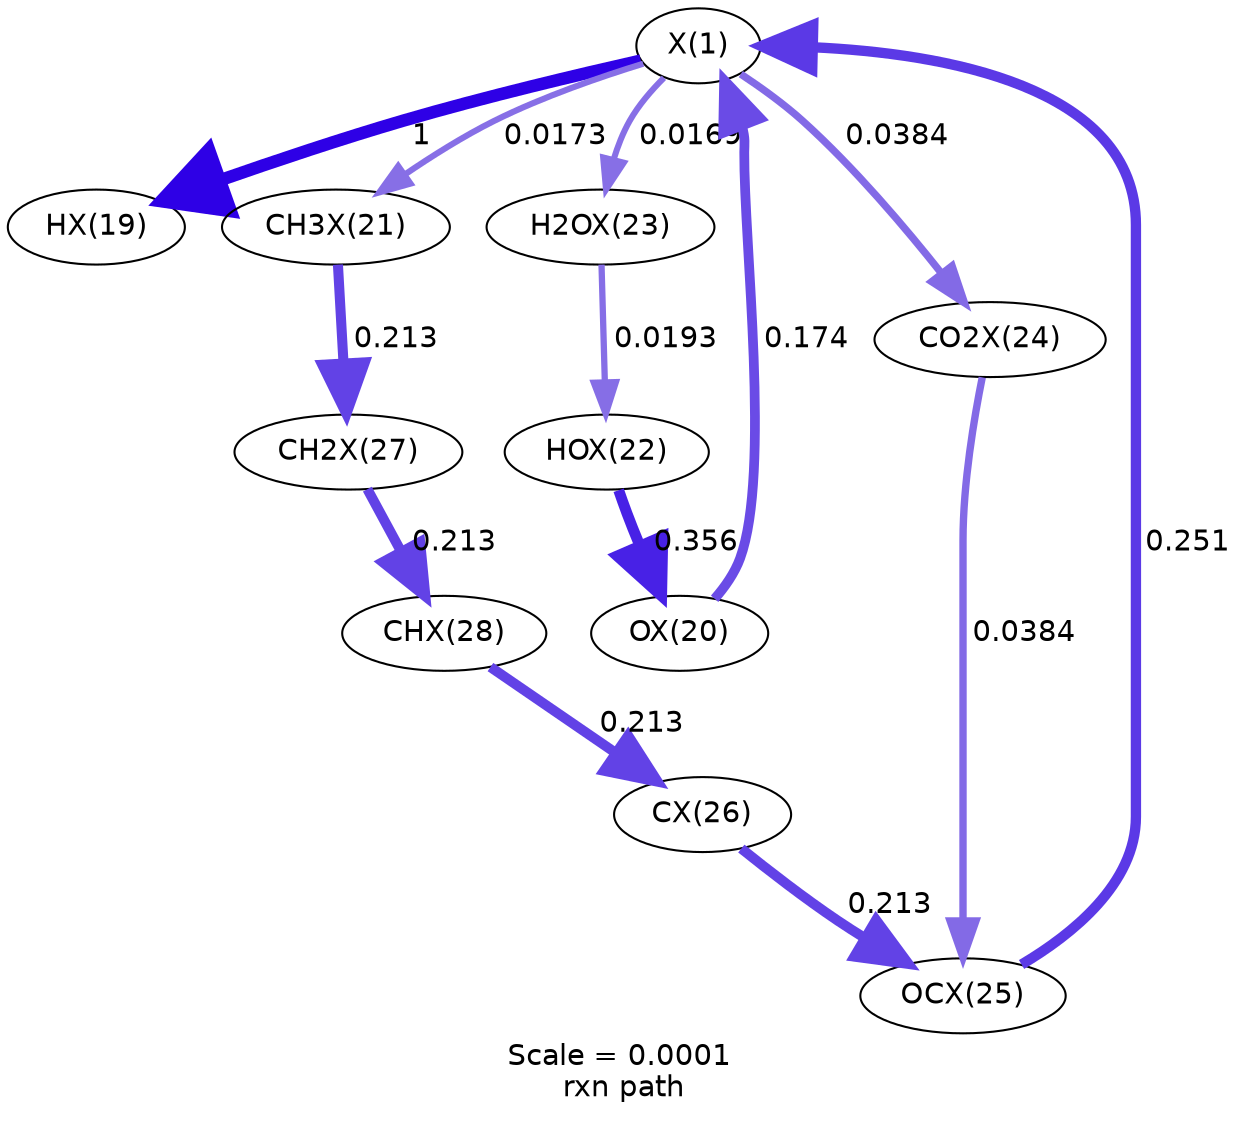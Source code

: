 digraph reaction_paths {
center=1;
s22 -> s23[fontname="Helvetica", penwidth=6, arrowsize=3, color="0.7, 1.5, 0.9"
, label=" 1"];
s24 -> s22[fontname="Helvetica", penwidth=4.68, arrowsize=2.34, color="0.7, 0.674, 0.9"
, label=" 0.174"];
s22 -> s25[fontname="Helvetica", penwidth=2.94, arrowsize=1.47, color="0.7, 0.517, 0.9"
, label=" 0.0173"];
s29 -> s22[fontname="Helvetica", penwidth=4.96, arrowsize=2.48, color="0.7, 0.751, 0.9"
, label=" 0.251"];
s22 -> s27[fontname="Helvetica", penwidth=2.92, arrowsize=1.46, color="0.7, 0.517, 0.9"
, label=" 0.0169"];
s22 -> s28[fontname="Helvetica", penwidth=3.54, arrowsize=1.77, color="0.7, 0.538, 0.9"
, label=" 0.0384"];
s26 -> s24[fontname="Helvetica", penwidth=5.22, arrowsize=2.61, color="0.7, 0.856, 0.9"
, label=" 0.356"];
s27 -> s26[fontname="Helvetica", penwidth=3.02, arrowsize=1.51, color="0.7, 0.519, 0.9"
, label=" 0.0193"];
s25 -> s31[fontname="Helvetica", penwidth=4.83, arrowsize=2.42, color="0.7, 0.713, 0.9"
, label=" 0.213"];
s31 -> s32[fontname="Helvetica", penwidth=4.83, arrowsize=2.42, color="0.7, 0.713, 0.9"
, label=" 0.213"];
s32 -> s30[fontname="Helvetica", penwidth=4.83, arrowsize=2.42, color="0.7, 0.713, 0.9"
, label=" 0.213"];
s30 -> s29[fontname="Helvetica", penwidth=4.83, arrowsize=2.42, color="0.7, 0.713, 0.9"
, label=" 0.213"];
s28 -> s29[fontname="Helvetica", penwidth=3.54, arrowsize=1.77, color="0.7, 0.538, 0.9"
, label=" 0.0384"];
s22 [ fontname="Helvetica", label="X(1)"];
s23 [ fontname="Helvetica", label="HX(19)"];
s24 [ fontname="Helvetica", label="OX(20)"];
s25 [ fontname="Helvetica", label="CH3X(21)"];
s26 [ fontname="Helvetica", label="HOX(22)"];
s27 [ fontname="Helvetica", label="H2OX(23)"];
s28 [ fontname="Helvetica", label="CO2X(24)"];
s29 [ fontname="Helvetica", label="OCX(25)"];
s30 [ fontname="Helvetica", label="CX(26)"];
s31 [ fontname="Helvetica", label="CH2X(27)"];
s32 [ fontname="Helvetica", label="CHX(28)"];
 label = "Scale = 0.0001\l rxn path";
 fontname = "Helvetica";
}
